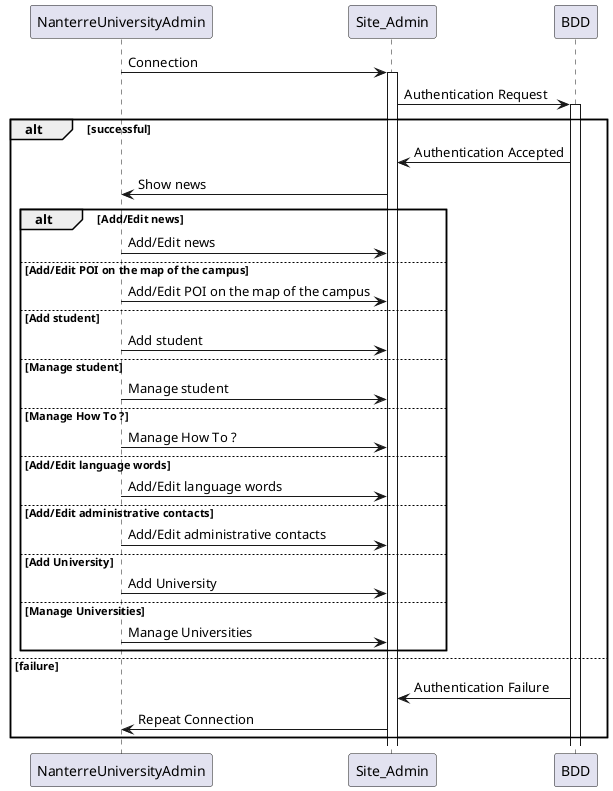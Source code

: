 @startuml

NanterreUniversityAdmin -> Site_Admin: Connection
activate Site_Admin


Site_Admin -> BDD: Authentication Request
activate BDD

alt successful

    BDD -> Site_Admin: Authentication Accepted
    Site_Admin->NanterreUniversityAdmin : Show news

        alt Add/Edit news
            NanterreUniversityAdmin -> Site_Admin: Add/Edit news

        else Add/Edit POI on the map of the campus
            NanterreUniversityAdmin -> Site_Admin: Add/Edit POI on the map of the campus

        else Add student
             NanterreUniversityAdmin -> Site_Admin: Add student

        else Manage student
             NanterreUniversityAdmin -> Site_Admin: Manage student

        else Manage How To ?
             NanterreUniversityAdmin -> Site_Admin: Manage How To ?

        else Add/Edit language words
            NanterreUniversityAdmin -> Site_Admin: Add/Edit language words

        else Add/Edit administrative contacts
             NanterreUniversityAdmin -> Site_Admin: Add/Edit administrative contacts

        else Add University
             NanterreUniversityAdmin -> Site_Admin: Add University

        else Manage Universities
             NanterreUniversityAdmin -> Site_Admin: Manage Universities
        end

else failure

    BDD -> Site_Admin: Authentication Failure
    Site_Admin->NanterreUniversityAdmin : Repeat Connection
end


@enduml